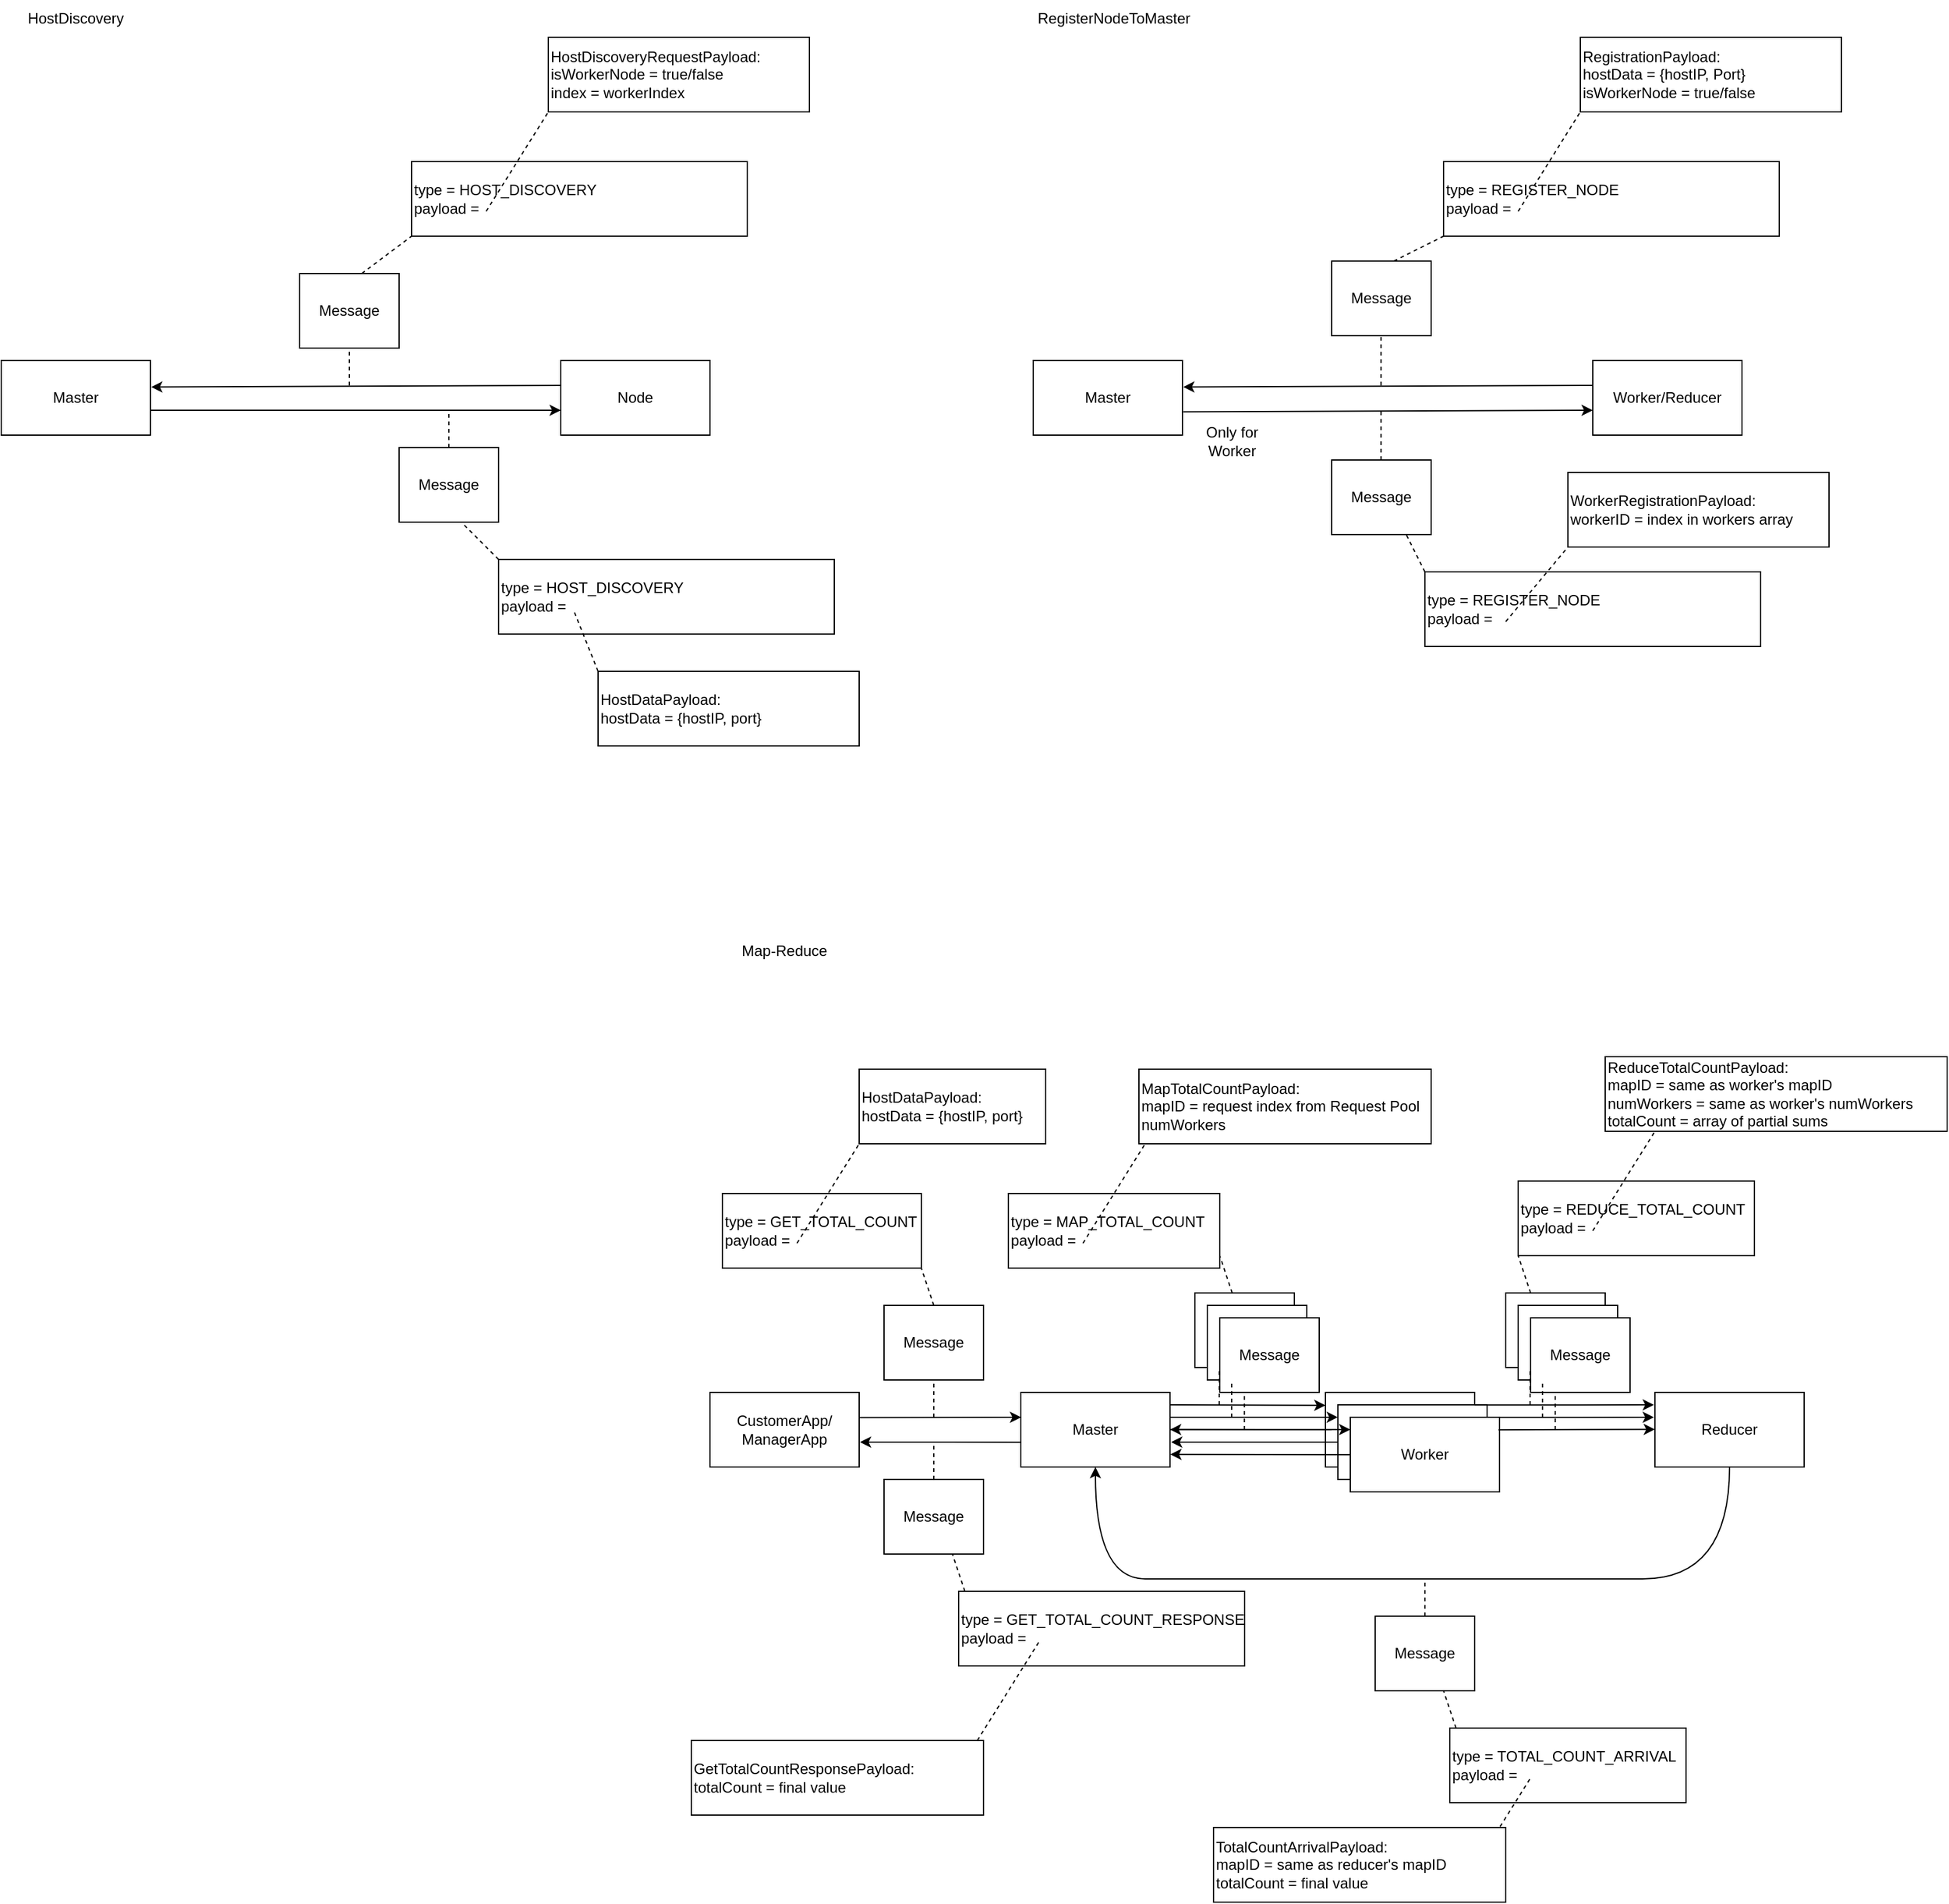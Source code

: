 <mxfile version="26.2.7">
  <diagram name="Page-1" id="nyxWBmBS8SIF3xE20SsL">
    <mxGraphModel dx="1713" dy="1575" grid="1" gridSize="10" guides="1" tooltips="1" connect="1" arrows="1" fold="1" page="1" pageScale="1" pageWidth="850" pageHeight="1100" math="0" shadow="0">
      <root>
        <mxCell id="0" />
        <mxCell id="1" parent="0" />
        <mxCell id="1R2PWN60zriN9Dv_fIZZ-2" value="Master" style="rounded=0;whiteSpace=wrap;html=1;" parent="1" vertex="1">
          <mxGeometry x="100" y="930" width="120" height="60" as="geometry" />
        </mxCell>
        <mxCell id="1R2PWN60zriN9Dv_fIZZ-3" value="Worker" style="rounded=0;whiteSpace=wrap;html=1;" parent="1" vertex="1">
          <mxGeometry x="345" y="930" width="120" height="60" as="geometry" />
        </mxCell>
        <mxCell id="1R2PWN60zriN9Dv_fIZZ-5" value="Reducer" style="rounded=0;whiteSpace=wrap;html=1;" parent="1" vertex="1">
          <mxGeometry x="610" y="930" width="120" height="60" as="geometry" />
        </mxCell>
        <mxCell id="1R2PWN60zriN9Dv_fIZZ-6" value="" style="endArrow=classic;html=1;rounded=0;entryX=-0.001;entryY=0.336;entryDx=0;entryDy=0;entryPerimeter=0;exitX=1;exitY=0.163;exitDx=0;exitDy=0;exitPerimeter=0;" parent="1" edge="1">
          <mxGeometry width="50" height="50" relative="1" as="geometry">
            <mxPoint x="220" y="940.0" as="sourcePoint" />
            <mxPoint x="345" y="940.38" as="targetPoint" />
          </mxGeometry>
        </mxCell>
        <mxCell id="1R2PWN60zriN9Dv_fIZZ-7" value="" style="endArrow=classic;html=1;rounded=0;entryX=-0.007;entryY=0.164;entryDx=0;entryDy=0;entryPerimeter=0;" parent="1" edge="1">
          <mxGeometry width="50" height="50" relative="1" as="geometry">
            <mxPoint x="465" y="950.16" as="sourcePoint" />
            <mxPoint x="609.16" y="950.0" as="targetPoint" />
          </mxGeometry>
        </mxCell>
        <mxCell id="1R2PWN60zriN9Dv_fIZZ-10" value="" style="endArrow=classic;html=1;rounded=0;entryX=1.007;entryY=0.825;entryDx=0;entryDy=0;entryPerimeter=0;exitX=0;exitY=0.5;exitDx=0;exitDy=0;" parent="1" source="aSfaHJFA2jVWPEnE8Qoe-7" edge="1">
          <mxGeometry width="50" height="50" relative="1" as="geometry">
            <mxPoint x="340" y="970" as="sourcePoint" />
            <mxPoint x="220.84" y="970" as="targetPoint" />
          </mxGeometry>
        </mxCell>
        <mxCell id="1R2PWN60zriN9Dv_fIZZ-15" value="RegisterNodeToMaster" style="text;html=1;align=center;verticalAlign=middle;whiteSpace=wrap;rounded=0;" parent="1" vertex="1">
          <mxGeometry x="110" y="-190" width="130" height="30" as="geometry" />
        </mxCell>
        <mxCell id="1R2PWN60zriN9Dv_fIZZ-16" value="Master" style="rounded=0;whiteSpace=wrap;html=1;" parent="1" vertex="1">
          <mxGeometry x="110" y="100" width="120" height="60" as="geometry" />
        </mxCell>
        <mxCell id="1R2PWN60zriN9Dv_fIZZ-17" value="Worker/Reducer" style="rounded=0;whiteSpace=wrap;html=1;" parent="1" vertex="1">
          <mxGeometry x="560" y="100" width="120" height="60" as="geometry" />
        </mxCell>
        <mxCell id="1R2PWN60zriN9Dv_fIZZ-19" value="" style="endArrow=classic;html=1;rounded=0;entryX=-0.001;entryY=0.336;entryDx=0;entryDy=0;entryPerimeter=0;exitX=-0.005;exitY=0.47;exitDx=0;exitDy=0;exitPerimeter=0;" parent="1" edge="1">
          <mxGeometry width="50" height="50" relative="1" as="geometry">
            <mxPoint x="560.0" y="120.0" as="sourcePoint" />
            <mxPoint x="230.6" y="121.3" as="targetPoint" />
          </mxGeometry>
        </mxCell>
        <mxCell id="1R2PWN60zriN9Dv_fIZZ-22" value="Message" style="rounded=0;whiteSpace=wrap;html=1;" parent="1" vertex="1">
          <mxGeometry x="350" y="20" width="80" height="60" as="geometry" />
        </mxCell>
        <mxCell id="1R2PWN60zriN9Dv_fIZZ-23" value="" style="endArrow=none;dashed=1;html=1;rounded=0;" parent="1" edge="1">
          <mxGeometry width="50" height="50" relative="1" as="geometry">
            <mxPoint x="389.71" y="120" as="sourcePoint" />
            <mxPoint x="389.71" y="80" as="targetPoint" />
          </mxGeometry>
        </mxCell>
        <mxCell id="1R2PWN60zriN9Dv_fIZZ-24" value="" style="endArrow=none;dashed=1;html=1;rounded=0;entryX=0;entryY=1;entryDx=0;entryDy=0;" parent="1" edge="1" target="1R2PWN60zriN9Dv_fIZZ-25">
          <mxGeometry width="50" height="50" relative="1" as="geometry">
            <mxPoint x="400" y="20" as="sourcePoint" />
            <mxPoint x="440" y="-10" as="targetPoint" />
          </mxGeometry>
        </mxCell>
        <mxCell id="1R2PWN60zriN9Dv_fIZZ-25" value="type = REGISTER_NODE&lt;div&gt;payload =&amp;nbsp;&lt;/div&gt;" style="rounded=0;whiteSpace=wrap;html=1;align=left;" parent="1" vertex="1">
          <mxGeometry x="440" y="-60" width="270" height="60" as="geometry" />
        </mxCell>
        <mxCell id="1R2PWN60zriN9Dv_fIZZ-26" value="" style="endArrow=none;dashed=1;html=1;rounded=0;" parent="1" edge="1">
          <mxGeometry width="50" height="50" relative="1" as="geometry">
            <mxPoint x="500" y="-20" as="sourcePoint" />
            <mxPoint x="550" y="-100" as="targetPoint" />
          </mxGeometry>
        </mxCell>
        <mxCell id="1R2PWN60zriN9Dv_fIZZ-27" value="RegistrationPayload:&lt;div&gt;hostData = {hostIP, Port}&lt;br&gt;&lt;div&gt;isWorkerNode = true/false&lt;/div&gt;&lt;/div&gt;" style="rounded=0;whiteSpace=wrap;html=1;align=left;" parent="1" vertex="1">
          <mxGeometry x="550" y="-160" width="210" height="60" as="geometry" />
        </mxCell>
        <mxCell id="1R2PWN60zriN9Dv_fIZZ-28" value="HostDiscovery" style="text;html=1;align=center;verticalAlign=middle;whiteSpace=wrap;rounded=0;" parent="1" vertex="1">
          <mxGeometry x="-720" y="-190" width="120" height="30" as="geometry" />
        </mxCell>
        <mxCell id="1R2PWN60zriN9Dv_fIZZ-29" value="Master" style="rounded=0;whiteSpace=wrap;html=1;" parent="1" vertex="1">
          <mxGeometry x="-720" y="100" width="120" height="60" as="geometry" />
        </mxCell>
        <mxCell id="1R2PWN60zriN9Dv_fIZZ-30" value="Node" style="rounded=0;whiteSpace=wrap;html=1;" parent="1" vertex="1">
          <mxGeometry x="-270" y="100" width="120" height="60" as="geometry" />
        </mxCell>
        <mxCell id="1R2PWN60zriN9Dv_fIZZ-31" value="" style="endArrow=classic;html=1;rounded=0;entryX=-0.001;entryY=0.336;entryDx=0;entryDy=0;entryPerimeter=0;exitX=-0.005;exitY=0.47;exitDx=0;exitDy=0;exitPerimeter=0;" parent="1" edge="1">
          <mxGeometry width="50" height="50" relative="1" as="geometry">
            <mxPoint x="-270.0" y="120.0" as="sourcePoint" />
            <mxPoint x="-599.4" y="121.3" as="targetPoint" />
          </mxGeometry>
        </mxCell>
        <mxCell id="1R2PWN60zriN9Dv_fIZZ-32" value="Message" style="rounded=0;whiteSpace=wrap;html=1;" parent="1" vertex="1">
          <mxGeometry x="-480" y="30" width="80" height="60" as="geometry" />
        </mxCell>
        <mxCell id="1R2PWN60zriN9Dv_fIZZ-33" value="" style="endArrow=none;dashed=1;html=1;rounded=0;" parent="1" edge="1">
          <mxGeometry width="50" height="50" relative="1" as="geometry">
            <mxPoint x="-440" y="120" as="sourcePoint" />
            <mxPoint x="-440" y="90" as="targetPoint" />
          </mxGeometry>
        </mxCell>
        <mxCell id="1R2PWN60zriN9Dv_fIZZ-34" value="" style="endArrow=none;dashed=1;html=1;rounded=0;" parent="1" edge="1">
          <mxGeometry width="50" height="50" relative="1" as="geometry">
            <mxPoint x="-430" y="30" as="sourcePoint" />
            <mxPoint x="-390" as="targetPoint" />
          </mxGeometry>
        </mxCell>
        <mxCell id="1R2PWN60zriN9Dv_fIZZ-35" value="type = HOST_DISCOVERY&lt;div&gt;payload =&amp;nbsp;&lt;/div&gt;" style="rounded=0;whiteSpace=wrap;html=1;align=left;" parent="1" vertex="1">
          <mxGeometry x="-390" y="-60" width="270" height="60" as="geometry" />
        </mxCell>
        <mxCell id="1R2PWN60zriN9Dv_fIZZ-36" value="" style="endArrow=none;dashed=1;html=1;rounded=0;" parent="1" edge="1">
          <mxGeometry width="50" height="50" relative="1" as="geometry">
            <mxPoint x="-330" y="-20" as="sourcePoint" />
            <mxPoint x="-280" y="-100" as="targetPoint" />
          </mxGeometry>
        </mxCell>
        <mxCell id="1R2PWN60zriN9Dv_fIZZ-37" value="HostDiscoveryRequestPayload:&lt;div&gt;&lt;div&gt;&lt;div&gt;isWorkerNode = true/false&lt;/div&gt;&lt;/div&gt;&lt;div&gt;index = workerIndex&lt;/div&gt;&lt;/div&gt;" style="rounded=0;whiteSpace=wrap;html=1;align=left;" parent="1" vertex="1">
          <mxGeometry x="-280" y="-160" width="210" height="60" as="geometry" />
        </mxCell>
        <mxCell id="Totxjf9sjJQoZ0buL5-N-1" value="Message" style="rounded=0;whiteSpace=wrap;html=1;" parent="1" vertex="1">
          <mxGeometry x="-400" y="170" width="80" height="60" as="geometry" />
        </mxCell>
        <mxCell id="Totxjf9sjJQoZ0buL5-N-2" value="" style="endArrow=none;dashed=1;html=1;rounded=0;" parent="1" edge="1">
          <mxGeometry width="50" height="50" relative="1" as="geometry">
            <mxPoint x="-360" y="170" as="sourcePoint" />
            <mxPoint x="-360" y="140" as="targetPoint" />
          </mxGeometry>
        </mxCell>
        <mxCell id="Totxjf9sjJQoZ0buL5-N-3" value="" style="endArrow=none;dashed=1;html=1;rounded=0;exitX=0;exitY=0;exitDx=0;exitDy=0;" parent="1" source="Totxjf9sjJQoZ0buL5-N-5" edge="1">
          <mxGeometry width="50" height="50" relative="1" as="geometry">
            <mxPoint x="-320" y="250" as="sourcePoint" />
            <mxPoint x="-350" y="230" as="targetPoint" />
          </mxGeometry>
        </mxCell>
        <mxCell id="Totxjf9sjJQoZ0buL5-N-5" value="type = HOST_DISCOVERY&lt;div&gt;payload =&amp;nbsp;&lt;/div&gt;" style="rounded=0;whiteSpace=wrap;html=1;align=left;" parent="1" vertex="1">
          <mxGeometry x="-320" y="260" width="270" height="60" as="geometry" />
        </mxCell>
        <mxCell id="Totxjf9sjJQoZ0buL5-N-6" value="" style="endArrow=none;dashed=1;html=1;rounded=0;exitX=0;exitY=0;exitDx=0;exitDy=0;" parent="1" source="Totxjf9sjJQoZ0buL5-N-7" edge="1">
          <mxGeometry width="50" height="50" relative="1" as="geometry">
            <mxPoint x="-270" y="350" as="sourcePoint" />
            <mxPoint x="-260" y="300" as="targetPoint" />
          </mxGeometry>
        </mxCell>
        <mxCell id="Totxjf9sjJQoZ0buL5-N-7" value="HostDataPayload:&lt;div&gt;hostData = {hostIP, port}&lt;/div&gt;" style="rounded=0;whiteSpace=wrap;html=1;align=left;" parent="1" vertex="1">
          <mxGeometry x="-240" y="350" width="210" height="60" as="geometry" />
        </mxCell>
        <mxCell id="Totxjf9sjJQoZ0buL5-N-9" value="" style="endArrow=classic;html=1;rounded=0;entryX=0;entryY=0.833;entryDx=0;entryDy=0;entryPerimeter=0;" parent="1" edge="1">
          <mxGeometry width="50" height="50" relative="1" as="geometry">
            <mxPoint x="-600" y="140.02" as="sourcePoint" />
            <mxPoint x="-270" y="140.0" as="targetPoint" />
          </mxGeometry>
        </mxCell>
        <mxCell id="Totxjf9sjJQoZ0buL5-N-15" value="Map-Reduce" style="text;html=1;align=center;verticalAlign=middle;whiteSpace=wrap;rounded=0;" parent="1" vertex="1">
          <mxGeometry x="-150" y="560" width="120" height="30" as="geometry" />
        </mxCell>
        <mxCell id="Totxjf9sjJQoZ0buL5-N-16" value="CustomerApp/&lt;div&gt;ManagerApp&lt;/div&gt;" style="rounded=0;whiteSpace=wrap;html=1;" parent="1" vertex="1">
          <mxGeometry x="-150" y="930" width="120" height="60" as="geometry" />
        </mxCell>
        <mxCell id="Totxjf9sjJQoZ0buL5-N-18" value="" style="endArrow=classic;html=1;rounded=0;entryX=-0.001;entryY=0.336;entryDx=0;entryDy=0;entryPerimeter=0;exitX=0.998;exitY=0.166;exitDx=0;exitDy=0;exitPerimeter=0;" parent="1" edge="1">
          <mxGeometry width="50" height="50" relative="1" as="geometry">
            <mxPoint x="-30.0" y="950.22" as="sourcePoint" />
            <mxPoint x="100.24" y="950.0" as="targetPoint" />
          </mxGeometry>
        </mxCell>
        <mxCell id="Totxjf9sjJQoZ0buL5-N-19" value="" style="endArrow=classic;html=1;rounded=0;entryX=1.005;entryY=0.825;entryDx=0;entryDy=0;entryPerimeter=0;" parent="1" edge="1">
          <mxGeometry width="50" height="50" relative="1" as="geometry">
            <mxPoint x="100" y="970.08" as="sourcePoint" />
            <mxPoint x="-29.4" y="970" as="targetPoint" />
          </mxGeometry>
        </mxCell>
        <mxCell id="Totxjf9sjJQoZ0buL5-N-20" value="" style="endArrow=none;dashed=1;html=1;rounded=0;" parent="1" edge="1">
          <mxGeometry width="50" height="50" relative="1" as="geometry">
            <mxPoint x="30" y="950" as="sourcePoint" />
            <mxPoint x="30" y="920" as="targetPoint" />
          </mxGeometry>
        </mxCell>
        <mxCell id="Totxjf9sjJQoZ0buL5-N-21" value="Message" style="rounded=0;whiteSpace=wrap;html=1;" parent="1" vertex="1">
          <mxGeometry x="-10" y="860" width="80" height="60" as="geometry" />
        </mxCell>
        <mxCell id="Totxjf9sjJQoZ0buL5-N-22" value="" style="endArrow=none;dashed=1;html=1;rounded=0;entryX=1;entryY=1;entryDx=0;entryDy=0;" parent="1" target="Totxjf9sjJQoZ0buL5-N-23" edge="1">
          <mxGeometry width="50" height="50" relative="1" as="geometry">
            <mxPoint x="30" y="860" as="sourcePoint" />
            <mxPoint x="70" y="830" as="targetPoint" />
          </mxGeometry>
        </mxCell>
        <mxCell id="Totxjf9sjJQoZ0buL5-N-23" value="type = GET_TOTAL_COUNT&lt;div&gt;payload =&amp;nbsp;&lt;/div&gt;" style="rounded=0;whiteSpace=wrap;html=1;align=left;" parent="1" vertex="1">
          <mxGeometry x="-140" y="770" width="160" height="60" as="geometry" />
        </mxCell>
        <mxCell id="aSfaHJFA2jVWPEnE8Qoe-1" value="" style="endArrow=none;dashed=1;html=1;rounded=0;" parent="1" edge="1">
          <mxGeometry width="50" height="50" relative="1" as="geometry">
            <mxPoint x="279.8" y="960" as="sourcePoint" />
            <mxPoint x="279.8" y="930" as="targetPoint" />
          </mxGeometry>
        </mxCell>
        <mxCell id="aSfaHJFA2jVWPEnE8Qoe-2" value="Message" style="rounded=0;whiteSpace=wrap;html=1;" parent="1" vertex="1">
          <mxGeometry x="240" y="850" width="80" height="60" as="geometry" />
        </mxCell>
        <mxCell id="aSfaHJFA2jVWPEnE8Qoe-3" value="" style="endArrow=none;dashed=1;html=1;rounded=0;entryX=1;entryY=1;entryDx=0;entryDy=0;" parent="1" edge="1">
          <mxGeometry width="50" height="50" relative="1" as="geometry">
            <mxPoint x="270" y="850" as="sourcePoint" />
            <mxPoint x="260" y="820" as="targetPoint" />
          </mxGeometry>
        </mxCell>
        <mxCell id="aSfaHJFA2jVWPEnE8Qoe-4" value="type = MAP_TOTAL_COUNT&lt;div&gt;payload =&amp;nbsp;&lt;/div&gt;" style="rounded=0;whiteSpace=wrap;html=1;align=left;" parent="1" vertex="1">
          <mxGeometry x="90" y="770" width="170" height="60" as="geometry" />
        </mxCell>
        <mxCell id="aSfaHJFA2jVWPEnE8Qoe-5" value="Message" style="rounded=0;whiteSpace=wrap;html=1;" parent="1" vertex="1">
          <mxGeometry x="250" y="860" width="80" height="60" as="geometry" />
        </mxCell>
        <mxCell id="aSfaHJFA2jVWPEnE8Qoe-6" value="Message" style="rounded=0;whiteSpace=wrap;html=1;" parent="1" vertex="1">
          <mxGeometry x="260" y="870" width="80" height="60" as="geometry" />
        </mxCell>
        <mxCell id="aSfaHJFA2jVWPEnE8Qoe-7" value="Worker" style="rounded=0;whiteSpace=wrap;html=1;" parent="1" vertex="1">
          <mxGeometry x="355" y="940" width="120" height="60" as="geometry" />
        </mxCell>
        <mxCell id="aSfaHJFA2jVWPEnE8Qoe-8" value="Worker" style="rounded=0;whiteSpace=wrap;html=1;" parent="1" vertex="1">
          <mxGeometry x="365" y="950" width="120" height="60" as="geometry" />
        </mxCell>
        <mxCell id="aSfaHJFA2jVWPEnE8Qoe-9" value="" style="endArrow=classic;html=1;rounded=0;entryX=-0.001;entryY=0.336;entryDx=0;entryDy=0;entryPerimeter=0;exitX=1;exitY=0.5;exitDx=0;exitDy=0;" parent="1" edge="1">
          <mxGeometry width="50" height="50" relative="1" as="geometry">
            <mxPoint x="220" y="950" as="sourcePoint" />
            <mxPoint x="355" y="949.96" as="targetPoint" />
          </mxGeometry>
        </mxCell>
        <mxCell id="aSfaHJFA2jVWPEnE8Qoe-10" value="" style="endArrow=classic;html=1;rounded=0;entryX=1.007;entryY=0.832;entryDx=0;entryDy=0;entryPerimeter=0;" parent="1" edge="1">
          <mxGeometry width="50" height="50" relative="1" as="geometry">
            <mxPoint x="350" y="960" as="sourcePoint" />
            <mxPoint x="220.0" y="959.92" as="targetPoint" />
          </mxGeometry>
        </mxCell>
        <mxCell id="aSfaHJFA2jVWPEnE8Qoe-11" value="" style="endArrow=classic;html=1;rounded=0;entryX=-0.001;entryY=0.336;entryDx=0;entryDy=0;entryPerimeter=0;" parent="1" edge="1">
          <mxGeometry width="50" height="50" relative="1" as="geometry">
            <mxPoint x="220" y="959.93" as="sourcePoint" />
            <mxPoint x="365" y="959.89" as="targetPoint" />
          </mxGeometry>
        </mxCell>
        <mxCell id="aSfaHJFA2jVWPEnE8Qoe-12" value="" style="endArrow=classic;html=1;rounded=0;entryX=1.002;entryY=0.831;entryDx=0;entryDy=0;entryPerimeter=0;" parent="1" target="1R2PWN60zriN9Dv_fIZZ-2" edge="1">
          <mxGeometry width="50" height="50" relative="1" as="geometry">
            <mxPoint x="365" y="980.08" as="sourcePoint" />
            <mxPoint x="230" y="980" as="targetPoint" />
          </mxGeometry>
        </mxCell>
        <mxCell id="aSfaHJFA2jVWPEnE8Qoe-13" value="" style="endArrow=none;dashed=1;html=1;rounded=0;" parent="1" edge="1">
          <mxGeometry width="50" height="50" relative="1" as="geometry">
            <mxPoint x="259.6" y="940" as="sourcePoint" />
            <mxPoint x="259.6" y="910" as="targetPoint" />
          </mxGeometry>
        </mxCell>
        <mxCell id="aSfaHJFA2jVWPEnE8Qoe-14" value="" style="endArrow=none;dashed=1;html=1;rounded=0;" parent="1" edge="1">
          <mxGeometry width="50" height="50" relative="1" as="geometry">
            <mxPoint x="269.6" y="950" as="sourcePoint" />
            <mxPoint x="269.6" y="920" as="targetPoint" />
          </mxGeometry>
        </mxCell>
        <mxCell id="aSfaHJFA2jVWPEnE8Qoe-16" value="" style="endArrow=none;dashed=1;html=1;rounded=0;" parent="1" edge="1">
          <mxGeometry width="50" height="50" relative="1" as="geometry">
            <mxPoint x="150" y="810" as="sourcePoint" />
            <mxPoint x="200" y="730" as="targetPoint" />
          </mxGeometry>
        </mxCell>
        <mxCell id="aSfaHJFA2jVWPEnE8Qoe-17" value="MapTotalCountPayload:&lt;div&gt;mapID = request index from Request Pool&lt;/div&gt;&lt;div&gt;numWorkers&lt;/div&gt;" style="rounded=0;whiteSpace=wrap;html=1;align=left;" parent="1" vertex="1">
          <mxGeometry x="195" y="670" width="235" height="60" as="geometry" />
        </mxCell>
        <mxCell id="aSfaHJFA2jVWPEnE8Qoe-18" value="" style="curved=1;endArrow=classic;html=1;rounded=0;exitX=0.5;exitY=1;exitDx=0;exitDy=0;entryX=0.5;entryY=1;entryDx=0;entryDy=0;" parent="1" source="1R2PWN60zriN9Dv_fIZZ-5" target="1R2PWN60zriN9Dv_fIZZ-2" edge="1">
          <mxGeometry width="50" height="50" relative="1" as="geometry">
            <mxPoint x="670" y="1020" as="sourcePoint" />
            <mxPoint x="239.517" y="1060" as="targetPoint" />
            <Array as="points">
              <mxPoint x="670" y="1080" />
              <mxPoint x="530" y="1080" />
              <mxPoint x="240" y="1080" />
              <mxPoint x="160" y="1080" />
            </Array>
          </mxGeometry>
        </mxCell>
        <mxCell id="aSfaHJFA2jVWPEnE8Qoe-19" value="" style="endArrow=classic;html=1;rounded=0;entryX=-0.007;entryY=0.164;entryDx=0;entryDy=0;entryPerimeter=0;" parent="1" edge="1">
          <mxGeometry width="50" height="50" relative="1" as="geometry">
            <mxPoint x="465" y="940.16" as="sourcePoint" />
            <mxPoint x="609.16" y="940.0" as="targetPoint" />
          </mxGeometry>
        </mxCell>
        <mxCell id="aSfaHJFA2jVWPEnE8Qoe-20" value="" style="endArrow=classic;html=1;rounded=0;entryX=-0.007;entryY=0.164;entryDx=0;entryDy=0;entryPerimeter=0;exitX=0.993;exitY=0.168;exitDx=0;exitDy=0;exitPerimeter=0;" parent="1" source="aSfaHJFA2jVWPEnE8Qoe-8" edge="1">
          <mxGeometry width="50" height="50" relative="1" as="geometry">
            <mxPoint x="490" y="960" as="sourcePoint" />
            <mxPoint x="610.0" y="959.71" as="targetPoint" />
          </mxGeometry>
        </mxCell>
        <mxCell id="aSfaHJFA2jVWPEnE8Qoe-21" value="" style="endArrow=none;dashed=1;html=1;rounded=0;" parent="1" edge="1">
          <mxGeometry width="50" height="50" relative="1" as="geometry">
            <mxPoint x="529.8" y="960" as="sourcePoint" />
            <mxPoint x="529.8" y="930" as="targetPoint" />
          </mxGeometry>
        </mxCell>
        <mxCell id="aSfaHJFA2jVWPEnE8Qoe-22" value="Message" style="rounded=0;whiteSpace=wrap;html=1;" parent="1" vertex="1">
          <mxGeometry x="490" y="850" width="80" height="60" as="geometry" />
        </mxCell>
        <mxCell id="aSfaHJFA2jVWPEnE8Qoe-23" value="Message" style="rounded=0;whiteSpace=wrap;html=1;" parent="1" vertex="1">
          <mxGeometry x="500" y="860" width="80" height="60" as="geometry" />
        </mxCell>
        <mxCell id="aSfaHJFA2jVWPEnE8Qoe-24" value="Message" style="rounded=0;whiteSpace=wrap;html=1;" parent="1" vertex="1">
          <mxGeometry x="510" y="870" width="80" height="60" as="geometry" />
        </mxCell>
        <mxCell id="aSfaHJFA2jVWPEnE8Qoe-25" value="" style="endArrow=none;dashed=1;html=1;rounded=0;" parent="1" edge="1">
          <mxGeometry width="50" height="50" relative="1" as="geometry">
            <mxPoint x="509.6" y="940" as="sourcePoint" />
            <mxPoint x="509.6" y="910" as="targetPoint" />
          </mxGeometry>
        </mxCell>
        <mxCell id="aSfaHJFA2jVWPEnE8Qoe-26" value="" style="endArrow=none;dashed=1;html=1;rounded=0;" parent="1" edge="1">
          <mxGeometry width="50" height="50" relative="1" as="geometry">
            <mxPoint x="519.6" y="950" as="sourcePoint" />
            <mxPoint x="519.6" y="920" as="targetPoint" />
          </mxGeometry>
        </mxCell>
        <mxCell id="aSfaHJFA2jVWPEnE8Qoe-27" value="" style="endArrow=none;dashed=1;html=1;rounded=0;entryX=1;entryY=1;entryDx=0;entryDy=0;" parent="1" edge="1">
          <mxGeometry width="50" height="50" relative="1" as="geometry">
            <mxPoint x="510" y="850" as="sourcePoint" />
            <mxPoint x="500" y="820" as="targetPoint" />
          </mxGeometry>
        </mxCell>
        <mxCell id="aSfaHJFA2jVWPEnE8Qoe-28" value="type = REDUCE_TOTAL_COUNT&lt;div&gt;payload =&amp;nbsp;&lt;/div&gt;" style="rounded=0;whiteSpace=wrap;html=1;align=left;" parent="1" vertex="1">
          <mxGeometry x="500" y="760" width="190" height="60" as="geometry" />
        </mxCell>
        <mxCell id="aSfaHJFA2jVWPEnE8Qoe-29" value="" style="endArrow=none;dashed=1;html=1;rounded=0;" parent="1" edge="1">
          <mxGeometry width="50" height="50" relative="1" as="geometry">
            <mxPoint x="560" y="800" as="sourcePoint" />
            <mxPoint x="610" y="720" as="targetPoint" />
          </mxGeometry>
        </mxCell>
        <mxCell id="aSfaHJFA2jVWPEnE8Qoe-31" value="ReduceTotalCountPayload:&lt;div&gt;mapID = same as worker&#39;s mapID&lt;/div&gt;&lt;div&gt;numWorkers = same as worker&#39;s numWorkers&lt;br&gt;&lt;div&gt;totalCount = array of partial sums&lt;/div&gt;&lt;/div&gt;" style="rounded=0;whiteSpace=wrap;html=1;align=left;" parent="1" vertex="1">
          <mxGeometry x="570" y="660" width="275" height="60" as="geometry" />
        </mxCell>
        <mxCell id="aSfaHJFA2jVWPEnE8Qoe-32" value="Message" style="rounded=0;whiteSpace=wrap;html=1;" parent="1" vertex="1">
          <mxGeometry x="385" y="1110" width="80" height="60" as="geometry" />
        </mxCell>
        <mxCell id="aSfaHJFA2jVWPEnE8Qoe-33" value="" style="endArrow=none;dashed=1;html=1;rounded=0;" parent="1" edge="1">
          <mxGeometry width="50" height="50" relative="1" as="geometry">
            <mxPoint x="425.0" y="1110" as="sourcePoint" />
            <mxPoint x="425.0" y="1080" as="targetPoint" />
          </mxGeometry>
        </mxCell>
        <mxCell id="aSfaHJFA2jVWPEnE8Qoe-34" value="" style="endArrow=none;dashed=1;html=1;rounded=0;entryX=1;entryY=1;entryDx=0;entryDy=0;" parent="1" edge="1">
          <mxGeometry width="50" height="50" relative="1" as="geometry">
            <mxPoint x="450" y="1200" as="sourcePoint" />
            <mxPoint x="440" y="1170" as="targetPoint" />
          </mxGeometry>
        </mxCell>
        <mxCell id="aSfaHJFA2jVWPEnE8Qoe-35" value="type = TOTAL_COUNT_ARRIVAL&lt;div&gt;payload =&amp;nbsp;&lt;/div&gt;" style="rounded=0;whiteSpace=wrap;html=1;align=left;" parent="1" vertex="1">
          <mxGeometry x="445" y="1200" width="190" height="60" as="geometry" />
        </mxCell>
        <mxCell id="aSfaHJFA2jVWPEnE8Qoe-36" value="" style="endArrow=none;dashed=1;html=1;rounded=0;" parent="1" edge="1">
          <mxGeometry width="50" height="50" relative="1" as="geometry">
            <mxPoint x="460" y="1320" as="sourcePoint" />
            <mxPoint x="510" y="1240" as="targetPoint" />
          </mxGeometry>
        </mxCell>
        <mxCell id="aSfaHJFA2jVWPEnE8Qoe-37" value="TotalCountArrivalPayload:&lt;div&gt;mapID = same as reducer&#39;s mapID&lt;br&gt;&lt;div&gt;totalCount = final value&lt;/div&gt;&lt;/div&gt;" style="rounded=0;whiteSpace=wrap;html=1;align=left;" parent="1" vertex="1">
          <mxGeometry x="255" y="1280" width="235" height="60" as="geometry" />
        </mxCell>
        <mxCell id="aSfaHJFA2jVWPEnE8Qoe-38" value="Message" style="rounded=0;whiteSpace=wrap;html=1;" parent="1" vertex="1">
          <mxGeometry x="-10" y="1000" width="80" height="60" as="geometry" />
        </mxCell>
        <mxCell id="aSfaHJFA2jVWPEnE8Qoe-39" value="" style="endArrow=none;dashed=1;html=1;rounded=0;" parent="1" edge="1">
          <mxGeometry width="50" height="50" relative="1" as="geometry">
            <mxPoint x="30.0" y="1000" as="sourcePoint" />
            <mxPoint x="30.0" y="970" as="targetPoint" />
          </mxGeometry>
        </mxCell>
        <mxCell id="aSfaHJFA2jVWPEnE8Qoe-40" value="" style="endArrow=none;dashed=1;html=1;rounded=0;entryX=1;entryY=1;entryDx=0;entryDy=0;" parent="1" edge="1">
          <mxGeometry width="50" height="50" relative="1" as="geometry">
            <mxPoint x="55" y="1090" as="sourcePoint" />
            <mxPoint x="45" y="1060" as="targetPoint" />
          </mxGeometry>
        </mxCell>
        <mxCell id="aSfaHJFA2jVWPEnE8Qoe-41" value="type = GET_TOTAL_COUNT_RESPONSE&lt;div&gt;payload =&amp;nbsp;&lt;/div&gt;" style="rounded=0;whiteSpace=wrap;html=1;align=left;" parent="1" vertex="1">
          <mxGeometry x="50" y="1090" width="230" height="60" as="geometry" />
        </mxCell>
        <mxCell id="aSfaHJFA2jVWPEnE8Qoe-42" value="" style="endArrow=none;dashed=1;html=1;rounded=0;" parent="1" edge="1">
          <mxGeometry width="50" height="50" relative="1" as="geometry">
            <mxPoint x="65" y="1210" as="sourcePoint" />
            <mxPoint x="115" y="1130" as="targetPoint" />
          </mxGeometry>
        </mxCell>
        <mxCell id="aSfaHJFA2jVWPEnE8Qoe-43" value="GetTotalCountResponsePayload:&lt;div&gt;&lt;div&gt;totalCount = final value&lt;/div&gt;&lt;/div&gt;" style="rounded=0;whiteSpace=wrap;html=1;align=left;" parent="1" vertex="1">
          <mxGeometry x="-165" y="1210" width="235" height="60" as="geometry" />
        </mxCell>
        <mxCell id="bYXDOTkuQSd-7h6_4IC_-4" value="" style="endArrow=classic;html=1;rounded=0;entryX=-0.001;entryY=0.336;entryDx=0;entryDy=0;entryPerimeter=0;exitX=-0.005;exitY=0.47;exitDx=0;exitDy=0;exitPerimeter=0;" edge="1" parent="1">
          <mxGeometry width="50" height="50" relative="1" as="geometry">
            <mxPoint x="230.6" y="141.3" as="sourcePoint" />
            <mxPoint x="560.0" y="140.0" as="targetPoint" />
          </mxGeometry>
        </mxCell>
        <mxCell id="bYXDOTkuQSd-7h6_4IC_-5" value="" style="endArrow=none;dashed=1;html=1;rounded=0;" edge="1" parent="1">
          <mxGeometry width="50" height="50" relative="1" as="geometry">
            <mxPoint x="389.71" y="180" as="sourcePoint" />
            <mxPoint x="389.71" y="140" as="targetPoint" />
          </mxGeometry>
        </mxCell>
        <mxCell id="bYXDOTkuQSd-7h6_4IC_-6" value="Message" style="rounded=0;whiteSpace=wrap;html=1;" vertex="1" parent="1">
          <mxGeometry x="350" y="180" width="80" height="60" as="geometry" />
        </mxCell>
        <mxCell id="bYXDOTkuQSd-7h6_4IC_-7" value="type = REGISTER_NODE&lt;div&gt;payload =&amp;nbsp;&lt;/div&gt;" style="rounded=0;whiteSpace=wrap;html=1;align=left;" vertex="1" parent="1">
          <mxGeometry x="425" y="270" width="270" height="60" as="geometry" />
        </mxCell>
        <mxCell id="bYXDOTkuQSd-7h6_4IC_-8" value="" style="endArrow=none;dashed=1;html=1;rounded=0;entryX=0;entryY=1;entryDx=0;entryDy=0;exitX=0;exitY=0;exitDx=0;exitDy=0;" edge="1" parent="1" source="bYXDOTkuQSd-7h6_4IC_-7">
          <mxGeometry width="50" height="50" relative="1" as="geometry">
            <mxPoint x="370" y="260" as="sourcePoint" />
            <mxPoint x="410" y="240" as="targetPoint" />
          </mxGeometry>
        </mxCell>
        <mxCell id="bYXDOTkuQSd-7h6_4IC_-9" value="" style="endArrow=none;dashed=1;html=1;rounded=0;entryX=0;entryY=1;entryDx=0;entryDy=0;" edge="1" parent="1" target="bYXDOTkuQSd-7h6_4IC_-11">
          <mxGeometry width="50" height="50" relative="1" as="geometry">
            <mxPoint x="490" y="310" as="sourcePoint" />
            <mxPoint x="540" y="230" as="targetPoint" />
          </mxGeometry>
        </mxCell>
        <mxCell id="bYXDOTkuQSd-7h6_4IC_-11" value="WorkerRegistrationPayload:&lt;div&gt;workerID = index in workers array&lt;/div&gt;" style="rounded=0;whiteSpace=wrap;html=1;align=left;" vertex="1" parent="1">
          <mxGeometry x="540" y="190" width="210" height="60" as="geometry" />
        </mxCell>
        <mxCell id="bYXDOTkuQSd-7h6_4IC_-12" value="Only for Worker" style="text;html=1;align=center;verticalAlign=middle;whiteSpace=wrap;rounded=0;" vertex="1" parent="1">
          <mxGeometry x="240" y="150" width="60" height="30" as="geometry" />
        </mxCell>
        <mxCell id="bYXDOTkuQSd-7h6_4IC_-15" value="" style="endArrow=none;dashed=1;html=1;rounded=0;" edge="1" parent="1">
          <mxGeometry width="50" height="50" relative="1" as="geometry">
            <mxPoint x="-80" y="810" as="sourcePoint" />
            <mxPoint x="-30" y="730" as="targetPoint" />
          </mxGeometry>
        </mxCell>
        <mxCell id="bYXDOTkuQSd-7h6_4IC_-16" value="HostDataPayload:&lt;div&gt;hostData = {hostIP, port}&lt;/div&gt;" style="rounded=0;whiteSpace=wrap;html=1;align=left;" vertex="1" parent="1">
          <mxGeometry x="-30" y="670" width="150" height="60" as="geometry" />
        </mxCell>
      </root>
    </mxGraphModel>
  </diagram>
</mxfile>
